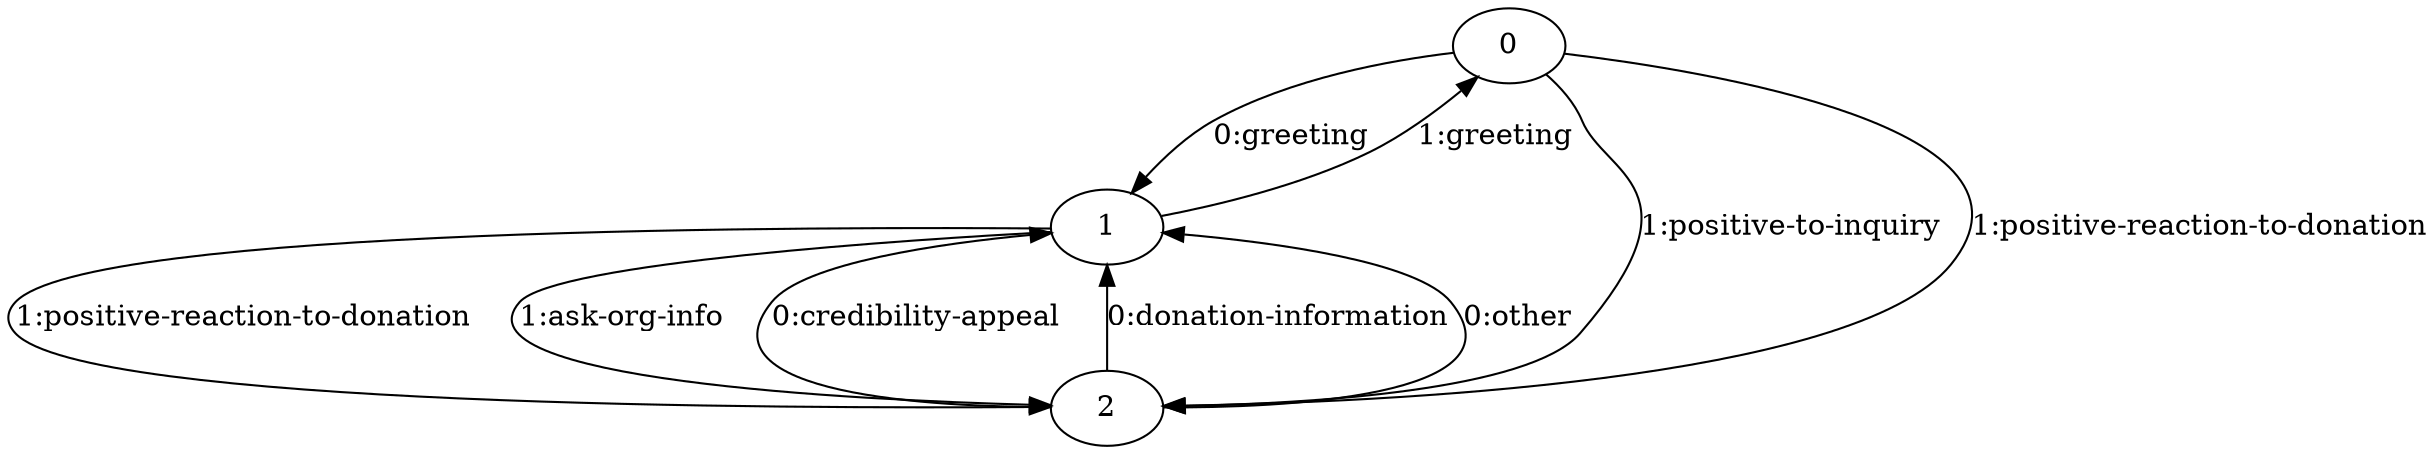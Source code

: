 digraph intents_wfst_persuasion {
	0 -> 1 [label="0:greeting"]
	0 -> 2 [label="1:positive-to-inquiry"]
	0 -> 2 [label="1:positive-reaction-to-donation"]
	1 -> 2 [label="1:positive-reaction-to-donation"]
	1 -> 2 [label="1:ask-org-info"]
	1 -> 0 [label="1:greeting"]
	2 -> 1 [label="0:credibility-appeal"]
	2 -> 1 [label="0:donation-information"]
	2 -> 1 [label="0:other"]
}
